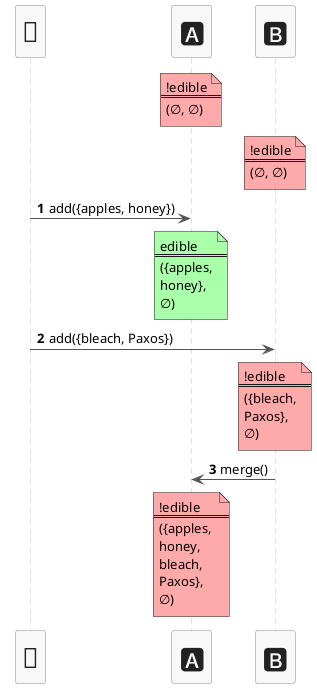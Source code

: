 @startuml
' Modern, stylish sequence diagram for CRDT ingredients example

' Transparent background for blog integration
skinparam backgroundColor transparent

' Participant styling
skinparam sequenceParticipant {
  BackgroundColor #f8f8f8
  BorderColor #888
  FontColor #222
  FontSize 28
  FontName "Helvetica Neue"
  Padding 10
}

' Arrow and lifeline styling
skinparam sequenceArrowColor #555
skinparam sequenceLifeLineBorderColor #bbb
skinparam sequenceLifeLineBackgroundColor #f8f8f8

' Note styling
skinparam sequenceNoteBackgroundColor #ffffcc
skinparam sequenceNoteBorderColor #e0e0a0
skinparam sequenceNoteFontColor #333
skinparam sequenceNoteFontSize 20
skinparam sequenceNoteFontName "Helvetica Neue"
skinparam sequenceNoteAlign center
skinparam maxMessageSize 200

skinparam sequenceMessageFontName "Helvetica Neue"

' Use emoji for participants for a compact, modern look
participant "🧑" as User
participant "🅰️" as NodeA
participant "🅱️" as NodeB

autonumber

note over NodeA #FFAAAA 
!edible
====
(∅, ∅)
end note

note over NodeB #FFAAAA 
!edible
====
(∅, ∅)
end note

User -> NodeA: add({apples, honey})
note over NodeA #AAFFAA 
edible
====
({apples,
honey},
∅)
end note

User -> NodeB: add({bleach, Paxos})
note over NodeB #FFAAAA 
!edible
====
({bleach,
Paxos},
∅)
end note

NodeB -> NodeA: merge()
note over NodeA #FFAAAA
!edible
====
({apples, 
honey,
bleach,
Paxos},
∅)
end note

@enduml
